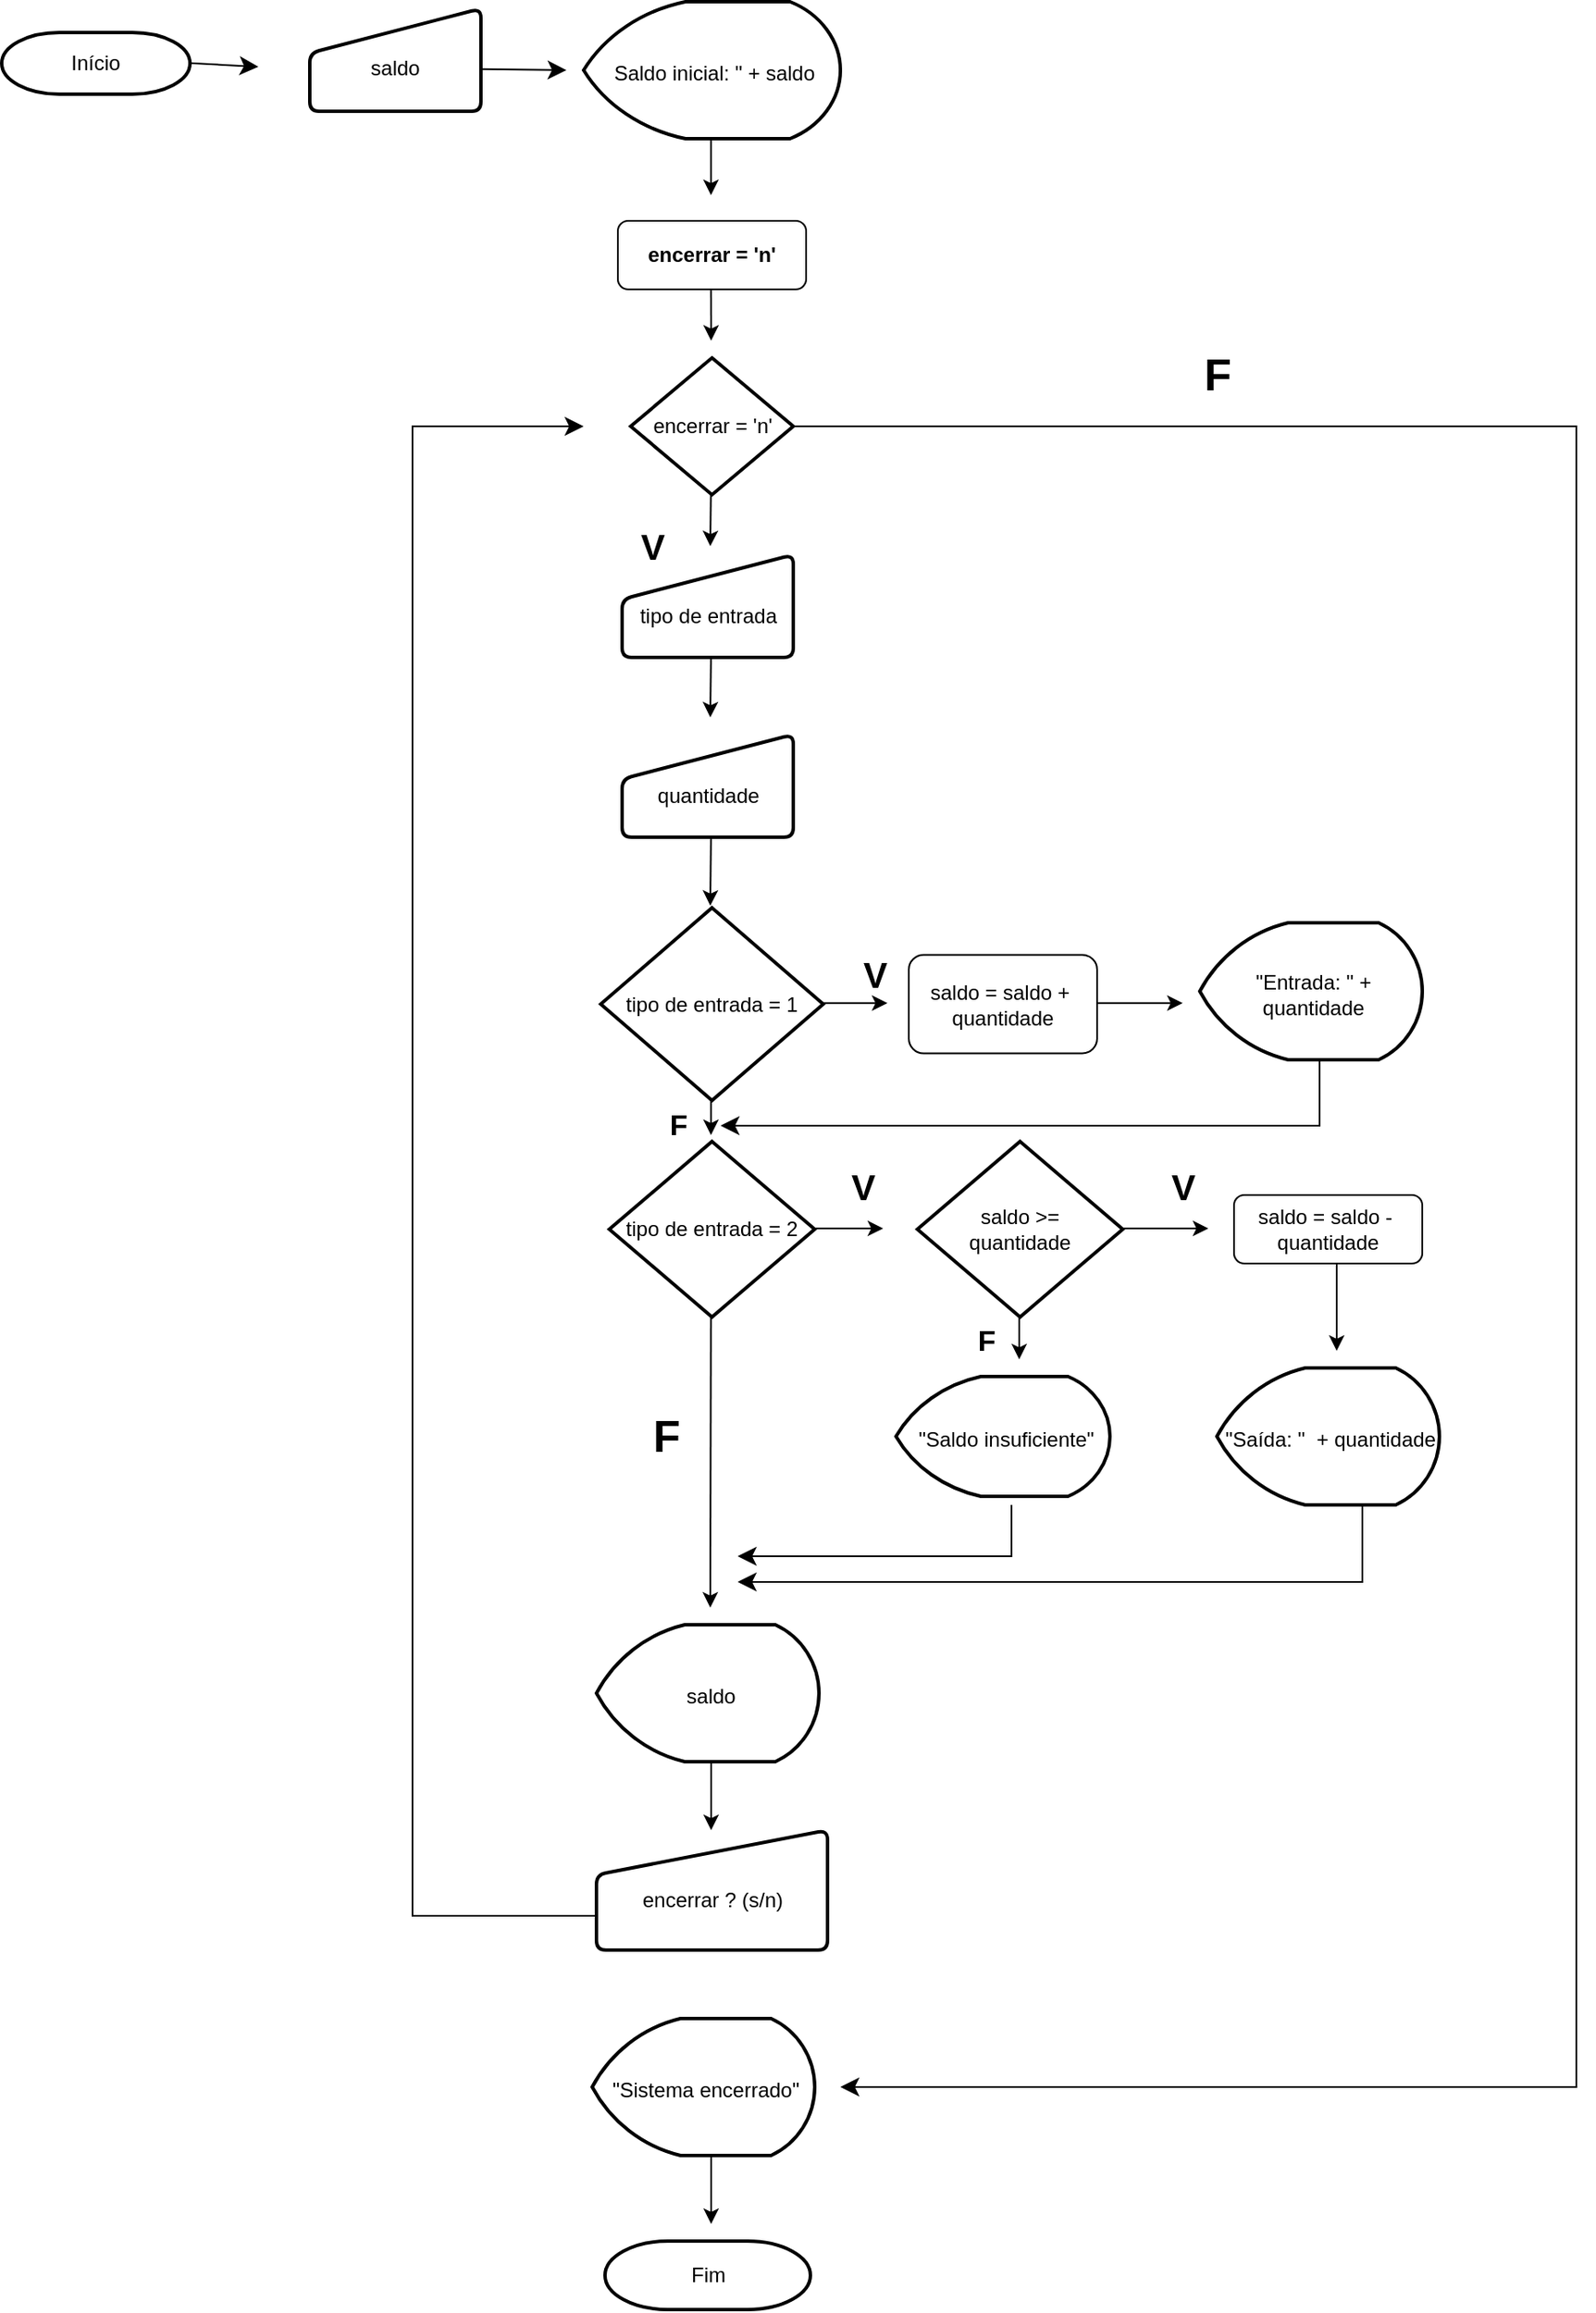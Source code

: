 <mxfile version="20.8.16" type="github">
  <diagram name="Page-1" id="52a04d89-c75d-2922-d76d-85b35f80e030">
    <mxGraphModel dx="1375" dy="705" grid="1" gridSize="10" guides="1" tooltips="1" connect="1" arrows="1" fold="1" page="1" pageScale="1" pageWidth="1100" pageHeight="850" background="none" math="0" shadow="0">
      <root>
        <mxCell id="0" />
        <mxCell id="1" parent="0" />
        <mxCell id="1fdf3b25b50cf41e-27" style="edgeStyle=none;html=1;labelBackgroundColor=none;startFill=0;startSize=8;endFill=1;endSize=8;fontFamily=Verdana;fontSize=12;" parent="1" edge="1">
          <mxGeometry relative="1" as="geometry">
            <mxPoint x="190" y="77.88" as="sourcePoint" />
            <mxPoint x="230" y="80" as="targetPoint" />
          </mxGeometry>
        </mxCell>
        <mxCell id="1fdf3b25b50cf41e-28" style="edgeStyle=none;html=1;labelBackgroundColor=none;startFill=0;startSize=8;endFill=1;endSize=8;fontFamily=Verdana;fontSize=12;" parent="1" edge="1">
          <mxGeometry relative="1" as="geometry">
            <mxPoint x="360" y="81.41" as="sourcePoint" />
            <mxPoint x="410" y="82" as="targetPoint" />
          </mxGeometry>
        </mxCell>
        <mxCell id="N5OZri8Tr2mn7tA0tru3-9" value="" style="endArrow=classic;html=1;rounded=0;" edge="1" parent="1">
          <mxGeometry width="50" height="50" relative="1" as="geometry">
            <mxPoint x="494.41" y="118" as="sourcePoint" />
            <mxPoint x="494.41" y="155" as="targetPoint" />
          </mxGeometry>
        </mxCell>
        <mxCell id="N5OZri8Tr2mn7tA0tru3-13" value="encerrar = &#39;n&#39;" style="rounded=1;whiteSpace=wrap;html=1;fontStyle=1" vertex="1" parent="1">
          <mxGeometry x="440" y="170" width="110" height="40" as="geometry" />
        </mxCell>
        <mxCell id="N5OZri8Tr2mn7tA0tru3-15" value="" style="endArrow=classic;html=1;rounded=0;" edge="1" parent="1">
          <mxGeometry width="50" height="50" relative="1" as="geometry">
            <mxPoint x="494.41" y="210" as="sourcePoint" />
            <mxPoint x="494.5" y="240" as="targetPoint" />
          </mxGeometry>
        </mxCell>
        <mxCell id="N5OZri8Tr2mn7tA0tru3-16" value="" style="endArrow=classic;html=1;rounded=0;" edge="1" parent="1">
          <mxGeometry width="50" height="50" relative="1" as="geometry">
            <mxPoint x="494.41" y="325" as="sourcePoint" />
            <mxPoint x="494" y="360" as="targetPoint" />
          </mxGeometry>
        </mxCell>
        <mxCell id="N5OZri8Tr2mn7tA0tru3-19" value="" style="endArrow=classic;html=1;rounded=0;" edge="1" parent="1">
          <mxGeometry width="50" height="50" relative="1" as="geometry">
            <mxPoint x="494.41" y="425" as="sourcePoint" />
            <mxPoint x="494" y="460" as="targetPoint" />
          </mxGeometry>
        </mxCell>
        <mxCell id="N5OZri8Tr2mn7tA0tru3-22" value="" style="endArrow=classic;html=1;rounded=0;" edge="1" parent="1">
          <mxGeometry width="50" height="50" relative="1" as="geometry">
            <mxPoint x="494.41" y="530" as="sourcePoint" />
            <mxPoint x="494" y="570" as="targetPoint" />
          </mxGeometry>
        </mxCell>
        <mxCell id="N5OZri8Tr2mn7tA0tru3-25" value="" style="endArrow=classic;html=1;rounded=0;" edge="1" parent="1">
          <mxGeometry width="50" height="50" relative="1" as="geometry">
            <mxPoint x="557.5" y="626.91" as="sourcePoint" />
            <mxPoint x="597.5" y="626.91" as="targetPoint" />
          </mxGeometry>
        </mxCell>
        <mxCell id="N5OZri8Tr2mn7tA0tru3-27" value="saldo = saldo +&amp;nbsp;&lt;br&gt;quantidade" style="rounded=1;whiteSpace=wrap;html=1;" vertex="1" parent="1">
          <mxGeometry x="610" y="598.75" width="110" height="57.5" as="geometry" />
        </mxCell>
        <mxCell id="N5OZri8Tr2mn7tA0tru3-28" value="" style="endArrow=classic;html=1;rounded=0;" edge="1" parent="1">
          <mxGeometry width="50" height="50" relative="1" as="geometry">
            <mxPoint x="720" y="626.91" as="sourcePoint" />
            <mxPoint x="770" y="626.91" as="targetPoint" />
          </mxGeometry>
        </mxCell>
        <mxCell id="N5OZri8Tr2mn7tA0tru3-40" value="" style="endArrow=classic;html=1;rounded=0;" edge="1" parent="1">
          <mxGeometry width="50" height="50" relative="1" as="geometry">
            <mxPoint x="494.41" y="665" as="sourcePoint" />
            <mxPoint x="494.41" y="704" as="targetPoint" />
          </mxGeometry>
        </mxCell>
        <mxCell id="N5OZri8Tr2mn7tA0tru3-43" value="" style="endArrow=classic;html=1;rounded=0;" edge="1" parent="1">
          <mxGeometry width="50" height="50" relative="1" as="geometry">
            <mxPoint x="494.41" y="795" as="sourcePoint" />
            <mxPoint x="494" y="980" as="targetPoint" />
          </mxGeometry>
        </mxCell>
        <mxCell id="N5OZri8Tr2mn7tA0tru3-45" value="" style="edgeStyle=segmentEdgeStyle;endArrow=classic;html=1;curved=0;rounded=0;endSize=8;startSize=8;" edge="1" parent="1">
          <mxGeometry width="50" height="50" relative="1" as="geometry">
            <mxPoint x="850" y="660" as="sourcePoint" />
            <mxPoint x="500" y="698.5" as="targetPoint" />
            <Array as="points">
              <mxPoint x="850" y="698.5" />
            </Array>
          </mxGeometry>
        </mxCell>
        <mxCell id="N5OZri8Tr2mn7tA0tru3-47" value="" style="endArrow=classic;html=1;rounded=0;" edge="1" parent="1">
          <mxGeometry width="50" height="50" relative="1" as="geometry">
            <mxPoint x="555" y="758.5" as="sourcePoint" />
            <mxPoint x="595" y="758.5" as="targetPoint" />
          </mxGeometry>
        </mxCell>
        <mxCell id="N5OZri8Tr2mn7tA0tru3-48" value="saldo = saldo -&amp;nbsp;&lt;br&gt;quantidade" style="rounded=1;whiteSpace=wrap;html=1;" vertex="1" parent="1">
          <mxGeometry x="800" y="739" width="110" height="40" as="geometry" />
        </mxCell>
        <mxCell id="N5OZri8Tr2mn7tA0tru3-49" value="" style="endArrow=classic;html=1;rounded=0;" edge="1" parent="1">
          <mxGeometry width="50" height="50" relative="1" as="geometry">
            <mxPoint x="735" y="758.5" as="sourcePoint" />
            <mxPoint x="785" y="758.5" as="targetPoint" />
          </mxGeometry>
        </mxCell>
        <mxCell id="N5OZri8Tr2mn7tA0tru3-51" value="" style="endArrow=classic;html=1;rounded=0;" edge="1" parent="1">
          <mxGeometry width="50" height="50" relative="1" as="geometry">
            <mxPoint x="674.5" y="798" as="sourcePoint" />
            <mxPoint x="674.5" y="835" as="targetPoint" />
          </mxGeometry>
        </mxCell>
        <mxCell id="N5OZri8Tr2mn7tA0tru3-52" value="" style="endArrow=classic;html=1;rounded=0;" edge="1" parent="1">
          <mxGeometry width="50" height="50" relative="1" as="geometry">
            <mxPoint x="860" y="779" as="sourcePoint" />
            <mxPoint x="860" y="830" as="targetPoint" />
          </mxGeometry>
        </mxCell>
        <mxCell id="N5OZri8Tr2mn7tA0tru3-58" value="Saldo inicial: &quot; + saldo" style="strokeWidth=2;html=1;shape=mxgraph.flowchart.display;whiteSpace=wrap;spacing=2;spacingRight=-3;spacingBottom=-3;" vertex="1" parent="1">
          <mxGeometry x="420" y="42" width="150" height="80" as="geometry" />
        </mxCell>
        <mxCell id="N5OZri8Tr2mn7tA0tru3-59" value="saldo" style="html=1;strokeWidth=2;shape=manualInput;whiteSpace=wrap;rounded=1;size=26;arcSize=11;spacingBottom=-10;" vertex="1" parent="1">
          <mxGeometry x="260" y="46" width="100" height="60" as="geometry" />
        </mxCell>
        <mxCell id="N5OZri8Tr2mn7tA0tru3-60" value="encerrar = &#39;n&#39;" style="strokeWidth=2;html=1;shape=mxgraph.flowchart.decision;whiteSpace=wrap;" vertex="1" parent="1">
          <mxGeometry x="447.5" y="250" width="95" height="80" as="geometry" />
        </mxCell>
        <mxCell id="N5OZri8Tr2mn7tA0tru3-61" value="tipo de entrada" style="html=1;strokeWidth=2;shape=manualInput;whiteSpace=wrap;rounded=1;size=26;arcSize=11;spacingBottom=-12;" vertex="1" parent="1">
          <mxGeometry x="442.5" y="365" width="100" height="60" as="geometry" />
        </mxCell>
        <mxCell id="N5OZri8Tr2mn7tA0tru3-62" value="quantidade" style="html=1;strokeWidth=2;shape=manualInput;whiteSpace=wrap;rounded=1;size=26;arcSize=11;spacingBottom=-12;" vertex="1" parent="1">
          <mxGeometry x="442.5" y="470" width="100" height="60" as="geometry" />
        </mxCell>
        <mxCell id="N5OZri8Tr2mn7tA0tru3-63" value="tipo de entrada = 1" style="strokeWidth=2;html=1;shape=mxgraph.flowchart.decision;whiteSpace=wrap;" vertex="1" parent="1">
          <mxGeometry x="430" y="571.25" width="130" height="112.5" as="geometry" />
        </mxCell>
        <mxCell id="N5OZri8Tr2mn7tA0tru3-65" value="&quot;Entrada: &quot; + &lt;br&gt;quantidade" style="strokeWidth=2;html=1;shape=mxgraph.flowchart.display;whiteSpace=wrap;spacing=2;spacingRight=-3;spacingBottom=-4;" vertex="1" parent="1">
          <mxGeometry x="780" y="580" width="130" height="80" as="geometry" />
        </mxCell>
        <mxCell id="N5OZri8Tr2mn7tA0tru3-66" value="tipo de entrada = 2" style="strokeWidth=2;html=1;shape=mxgraph.flowchart.decision;whiteSpace=wrap;" vertex="1" parent="1">
          <mxGeometry x="435" y="707.75" width="120" height="102.5" as="geometry" />
        </mxCell>
        <mxCell id="N5OZri8Tr2mn7tA0tru3-67" value="saldo &amp;gt;= &lt;br&gt;quantidade" style="strokeWidth=2;html=1;shape=mxgraph.flowchart.decision;whiteSpace=wrap;" vertex="1" parent="1">
          <mxGeometry x="615" y="707.75" width="120" height="102.5" as="geometry" />
        </mxCell>
        <mxCell id="N5OZri8Tr2mn7tA0tru3-68" value="&quot;Saída: &quot;&amp;nbsp; + quantidade" style="strokeWidth=2;html=1;shape=mxgraph.flowchart.display;whiteSpace=wrap;spacing=2;spacingRight=-3;spacingBottom=-4;" vertex="1" parent="1">
          <mxGeometry x="790" y="840" width="130" height="80" as="geometry" />
        </mxCell>
        <mxCell id="N5OZri8Tr2mn7tA0tru3-69" value="&quot;Saldo insuficiente&quot;" style="strokeWidth=2;html=1;shape=mxgraph.flowchart.display;whiteSpace=wrap;spacing=2;spacingRight=-3;spacingBottom=-4;" vertex="1" parent="1">
          <mxGeometry x="602.5" y="845" width="125" height="70" as="geometry" />
        </mxCell>
        <mxCell id="N5OZri8Tr2mn7tA0tru3-70" value="saldo" style="strokeWidth=2;html=1;shape=mxgraph.flowchart.display;whiteSpace=wrap;spacing=2;spacingRight=-3;spacingBottom=-4;" vertex="1" parent="1">
          <mxGeometry x="427.5" y="990" width="130" height="80" as="geometry" />
        </mxCell>
        <mxCell id="N5OZri8Tr2mn7tA0tru3-72" value="" style="edgeStyle=segmentEdgeStyle;endArrow=classic;html=1;curved=0;rounded=0;endSize=8;startSize=8;" edge="1" parent="1">
          <mxGeometry width="50" height="50" relative="1" as="geometry">
            <mxPoint x="670" y="920" as="sourcePoint" />
            <mxPoint x="510" y="950" as="targetPoint" />
            <Array as="points">
              <mxPoint x="670" y="950" />
            </Array>
          </mxGeometry>
        </mxCell>
        <mxCell id="N5OZri8Tr2mn7tA0tru3-73" value="" style="edgeStyle=segmentEdgeStyle;endArrow=classic;html=1;curved=0;rounded=0;endSize=8;startSize=8;" edge="1" parent="1">
          <mxGeometry width="50" height="50" relative="1" as="geometry">
            <mxPoint x="875" y="920" as="sourcePoint" />
            <mxPoint x="510" y="965" as="targetPoint" />
            <Array as="points">
              <mxPoint x="875" y="965" />
            </Array>
          </mxGeometry>
        </mxCell>
        <mxCell id="N5OZri8Tr2mn7tA0tru3-74" value="" style="endArrow=classic;html=1;rounded=0;" edge="1" parent="1">
          <mxGeometry width="50" height="50" relative="1" as="geometry">
            <mxPoint x="494.5" y="1070" as="sourcePoint" />
            <mxPoint x="494.5" y="1110" as="targetPoint" />
          </mxGeometry>
        </mxCell>
        <mxCell id="N5OZri8Tr2mn7tA0tru3-75" value="encerrar ? (s/n)" style="html=1;strokeWidth=2;shape=manualInput;whiteSpace=wrap;rounded=1;size=26;arcSize=11;spacingBottom=-12;" vertex="1" parent="1">
          <mxGeometry x="427.5" y="1110" width="135" height="70" as="geometry" />
        </mxCell>
        <mxCell id="N5OZri8Tr2mn7tA0tru3-76" value="" style="edgeStyle=segmentEdgeStyle;endArrow=classic;html=1;curved=0;rounded=0;endSize=8;startSize=8;exitX=0;exitY=0.75;exitDx=0;exitDy=0;" edge="1" parent="1" source="N5OZri8Tr2mn7tA0tru3-75">
          <mxGeometry width="50" height="50" relative="1" as="geometry">
            <mxPoint x="420" y="1160" as="sourcePoint" />
            <mxPoint x="420" y="290" as="targetPoint" />
            <Array as="points">
              <mxPoint x="428" y="1160" />
              <mxPoint x="320" y="1160" />
              <mxPoint x="320" y="290" />
            </Array>
          </mxGeometry>
        </mxCell>
        <mxCell id="N5OZri8Tr2mn7tA0tru3-77" value="" style="edgeStyle=segmentEdgeStyle;endArrow=classic;html=1;curved=0;rounded=0;endSize=8;startSize=8;" edge="1" parent="1">
          <mxGeometry width="50" height="50" relative="1" as="geometry">
            <mxPoint x="542.5" y="290" as="sourcePoint" />
            <mxPoint x="570" y="1260" as="targetPoint" />
            <Array as="points">
              <mxPoint x="1000" y="290" />
            </Array>
          </mxGeometry>
        </mxCell>
        <mxCell id="N5OZri8Tr2mn7tA0tru3-78" value="&quot;Sistema encerrado&quot;" style="strokeWidth=2;html=1;shape=mxgraph.flowchart.display;whiteSpace=wrap;spacing=2;spacingRight=-3;spacingBottom=-4;" vertex="1" parent="1">
          <mxGeometry x="425" y="1220" width="130" height="80" as="geometry" />
        </mxCell>
        <mxCell id="N5OZri8Tr2mn7tA0tru3-79" value="" style="endArrow=classic;html=1;rounded=0;" edge="1" parent="1">
          <mxGeometry width="50" height="50" relative="1" as="geometry">
            <mxPoint x="494.5" y="1300" as="sourcePoint" />
            <mxPoint x="494.5" y="1340" as="targetPoint" />
          </mxGeometry>
        </mxCell>
        <mxCell id="N5OZri8Tr2mn7tA0tru3-81" value="Início" style="strokeWidth=2;html=1;shape=mxgraph.flowchart.terminator;whiteSpace=wrap;" vertex="1" parent="1">
          <mxGeometry x="80" y="60" width="110" height="36" as="geometry" />
        </mxCell>
        <mxCell id="N5OZri8Tr2mn7tA0tru3-82" value="Fim" style="strokeWidth=2;html=1;shape=mxgraph.flowchart.terminator;whiteSpace=wrap;" vertex="1" parent="1">
          <mxGeometry x="432.5" y="1350" width="120" height="40" as="geometry" />
        </mxCell>
        <mxCell id="N5OZri8Tr2mn7tA0tru3-83" value="F" style="text;html=1;align=center;verticalAlign=middle;resizable=0;points=[];autosize=1;strokeColor=none;fillColor=none;fontStyle=1;fontSize=26;" vertex="1" parent="1">
          <mxGeometry x="770" y="240" width="40" height="40" as="geometry" />
        </mxCell>
        <mxCell id="N5OZri8Tr2mn7tA0tru3-84" value="V" style="text;html=1;align=center;verticalAlign=middle;resizable=0;points=[];autosize=1;strokeColor=none;fillColor=none;fontSize=21;fontStyle=1" vertex="1" parent="1">
          <mxGeometry x="440" y="340" width="40" height="40" as="geometry" />
        </mxCell>
        <mxCell id="N5OZri8Tr2mn7tA0tru3-85" value="V" style="text;html=1;align=center;verticalAlign=middle;resizable=0;points=[];autosize=1;strokeColor=none;fillColor=none;fontSize=21;fontStyle=1" vertex="1" parent="1">
          <mxGeometry x="570" y="590" width="40" height="40" as="geometry" />
        </mxCell>
        <mxCell id="N5OZri8Tr2mn7tA0tru3-86" value="F" style="text;html=1;align=center;verticalAlign=middle;resizable=0;points=[];autosize=1;strokeColor=none;fillColor=none;fontSize=17;fontStyle=1" vertex="1" parent="1">
          <mxGeometry x="460" y="683.75" width="30" height="30" as="geometry" />
        </mxCell>
        <mxCell id="N5OZri8Tr2mn7tA0tru3-87" value="V" style="text;html=1;align=center;verticalAlign=middle;resizable=0;points=[];autosize=1;strokeColor=none;fillColor=none;fontSize=21;fontStyle=1" vertex="1" parent="1">
          <mxGeometry x="562.5" y="713.75" width="40" height="40" as="geometry" />
        </mxCell>
        <mxCell id="N5OZri8Tr2mn7tA0tru3-88" value="V" style="text;html=1;align=center;verticalAlign=middle;resizable=0;points=[];autosize=1;strokeColor=none;fillColor=none;fontSize=21;fontStyle=1" vertex="1" parent="1">
          <mxGeometry x="750" y="713.75" width="40" height="40" as="geometry" />
        </mxCell>
        <mxCell id="N5OZri8Tr2mn7tA0tru3-89" value="F" style="text;html=1;align=center;verticalAlign=middle;resizable=0;points=[];autosize=1;strokeColor=none;fillColor=none;fontSize=17;fontStyle=1" vertex="1" parent="1">
          <mxGeometry x="640" y="810" width="30" height="30" as="geometry" />
        </mxCell>
        <mxCell id="N5OZri8Tr2mn7tA0tru3-90" value="F" style="text;html=1;align=center;verticalAlign=middle;resizable=0;points=[];autosize=1;strokeColor=none;fillColor=none;fontSize=26;fontStyle=1" vertex="1" parent="1">
          <mxGeometry x="447.5" y="860" width="40" height="40" as="geometry" />
        </mxCell>
      </root>
    </mxGraphModel>
  </diagram>
</mxfile>
